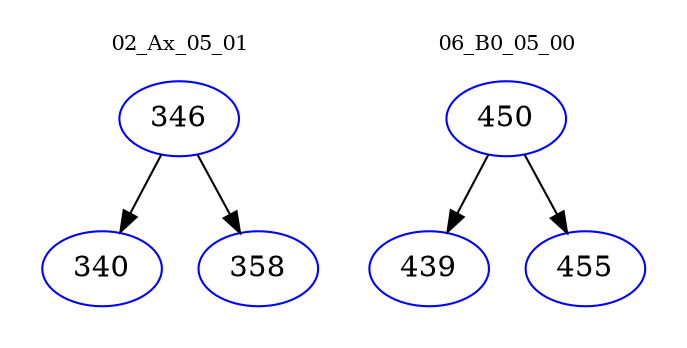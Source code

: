 digraph{
subgraph cluster_0 {
color = white
label = "02_Ax_05_01";
fontsize=10;
T0_346 [label="346", color="blue"]
T0_346 -> T0_340 [color="black"]
T0_340 [label="340", color="blue"]
T0_346 -> T0_358 [color="black"]
T0_358 [label="358", color="blue"]
}
subgraph cluster_1 {
color = white
label = "06_B0_05_00";
fontsize=10;
T1_450 [label="450", color="blue"]
T1_450 -> T1_439 [color="black"]
T1_439 [label="439", color="blue"]
T1_450 -> T1_455 [color="black"]
T1_455 [label="455", color="blue"]
}
}
